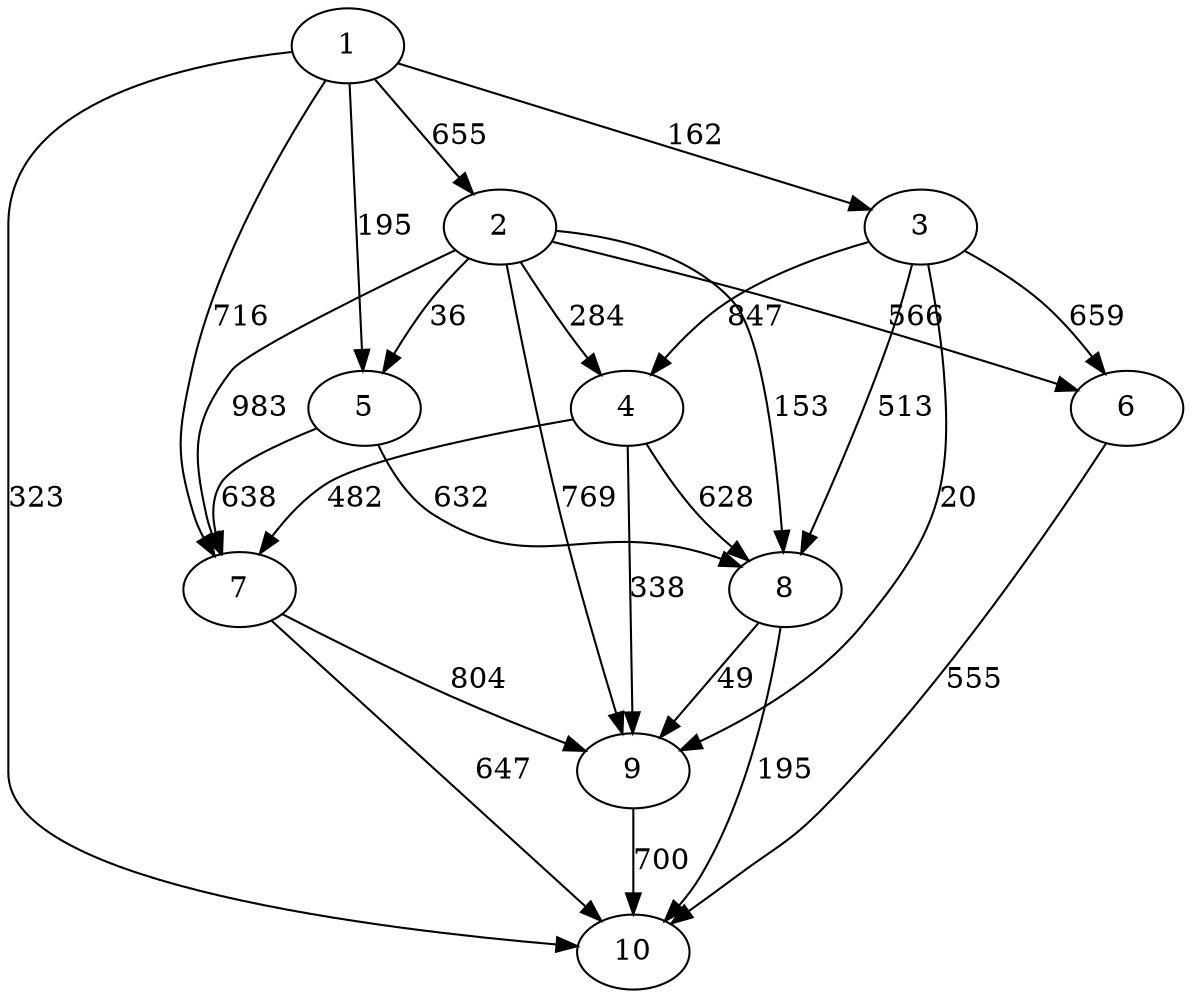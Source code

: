digraph G {
  1 -> 2 [label="655"];
  1 -> 3 [label="162"];
  1 -> 5 [label="195"];
  1 -> 7 [label="716"];
  1 -> 10 [label="323"];
  2 -> 4 [label="284"];
  2 -> 5 [label="36"];
  2 -> 6 [label="566"];
  2 -> 7 [label="983"];
  2 -> 8 [label="153"];
  2 -> 9 [label="769"];
  3 -> 4 [label="847"];
  3 -> 6 [label="659"];
  3 -> 8 [label="513"];
  3 -> 9 [label="20"];
  4 -> 7 [label="482"];
  4 -> 8 [label="628"];
  4 -> 9 [label="338"];
  5 -> 7 [label="638"];
  5 -> 8 [label="632"];
  6 -> 10 [label="555"];
  7 -> 9 [label="804"];
  7 -> 10 [label="647"];
  8 -> 9 [label="49"];
  8 -> 10 [label="195"];
  9 -> 10 [label="700"];
}